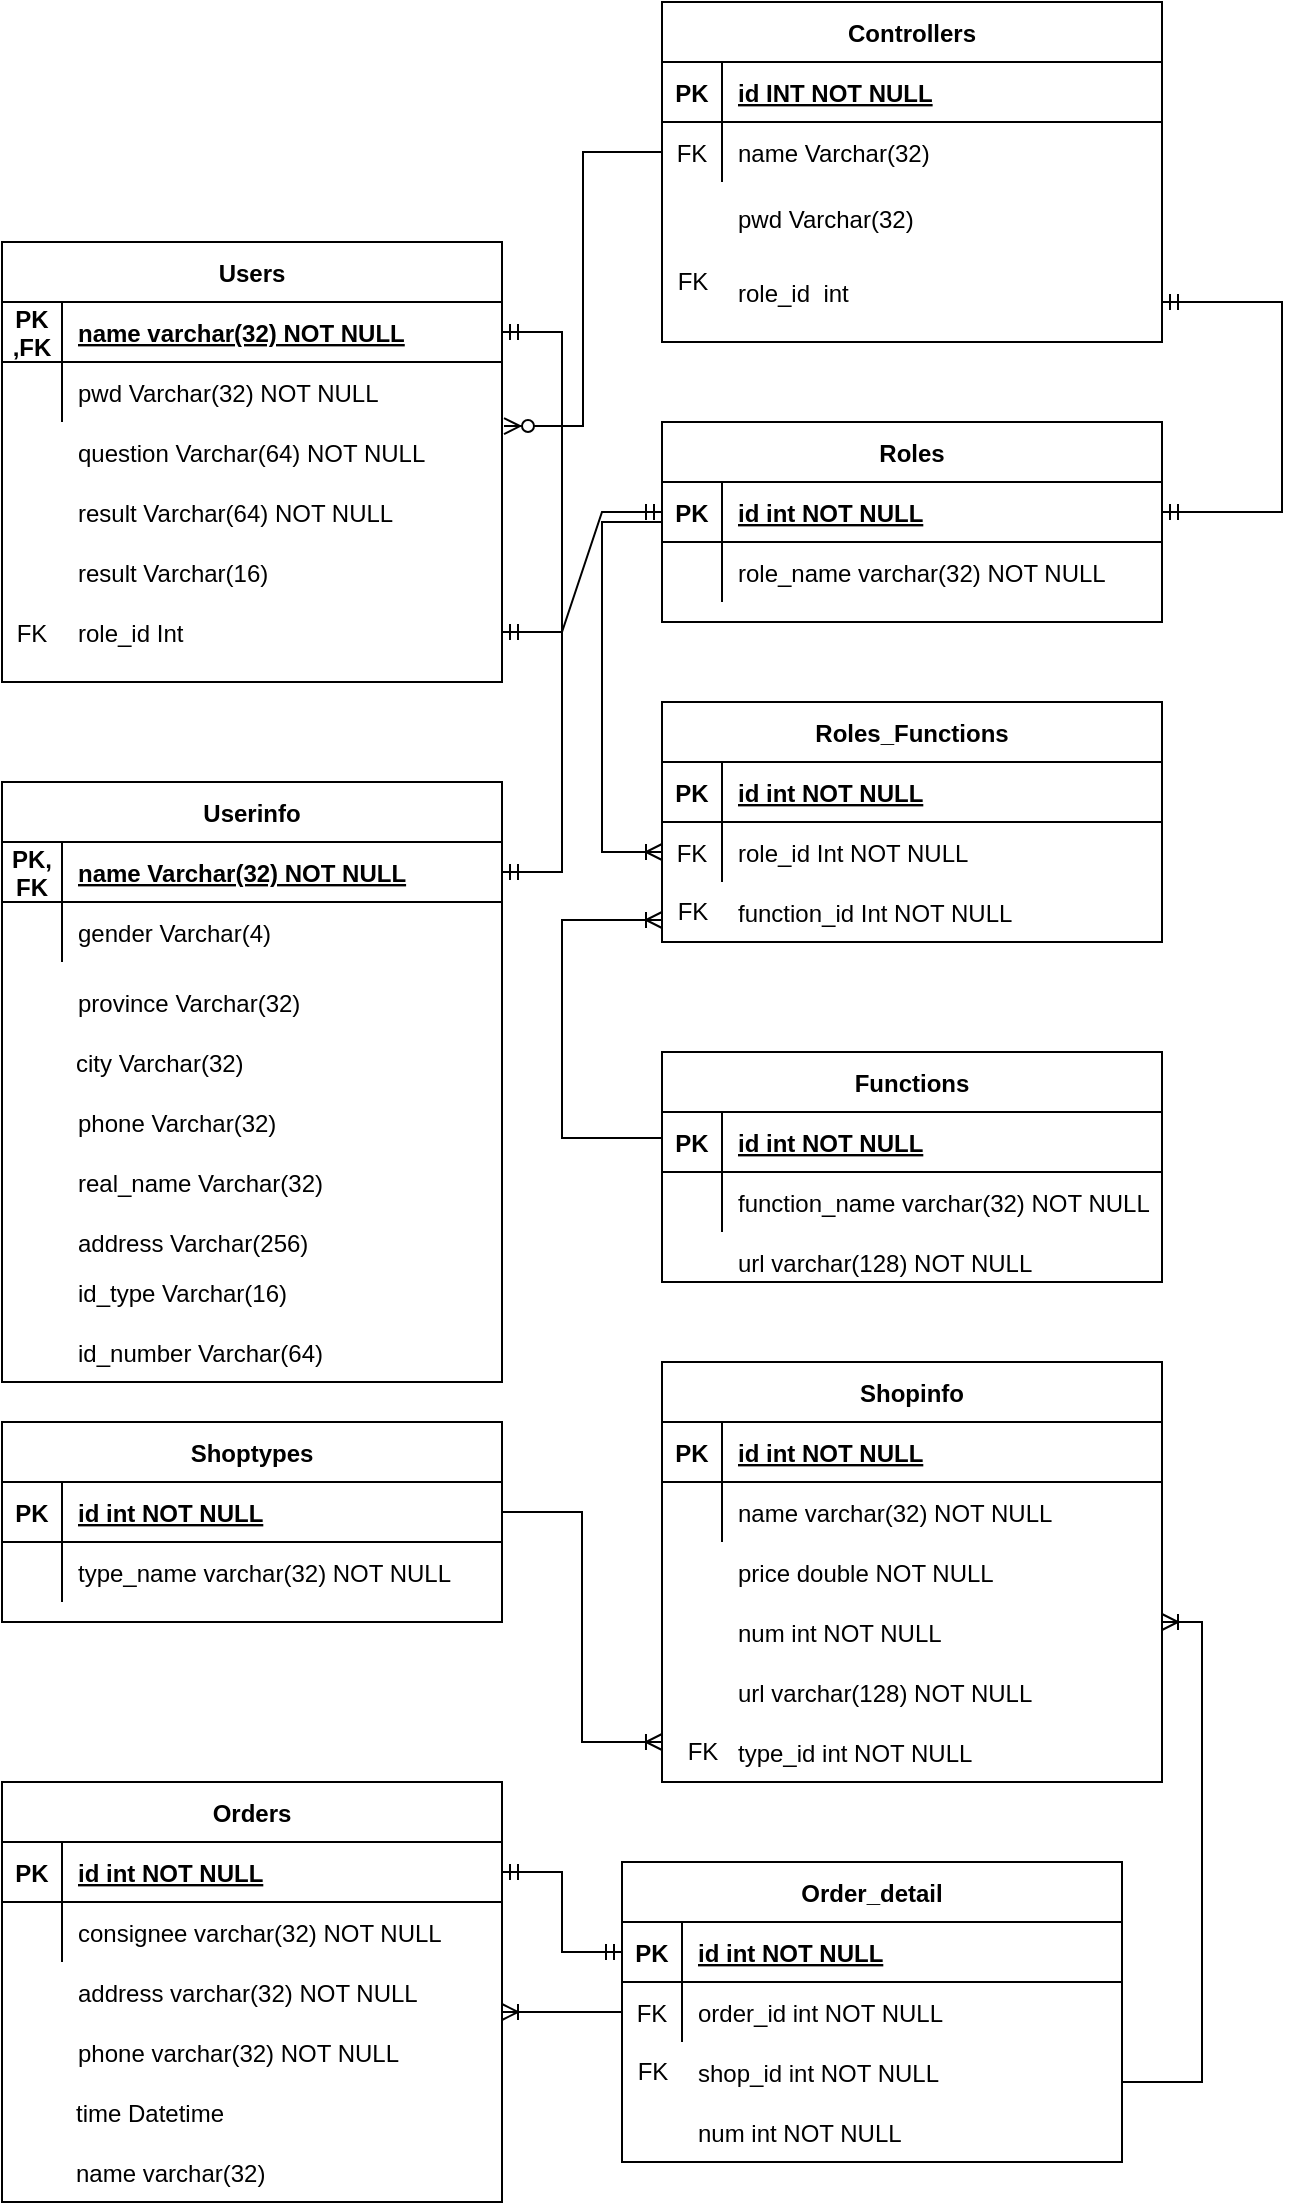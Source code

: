 <mxfile version="15.5.9" type="github">
  <diagram id="R2lEEEUBdFMjLlhIrx00" name="Page-1">
    <mxGraphModel dx="868" dy="450" grid="1" gridSize="10" guides="1" tooltips="1" connect="1" arrows="1" fold="1" page="1" pageScale="1" pageWidth="850" pageHeight="1100" math="0" shadow="0" extFonts="Permanent Marker^https://fonts.googleapis.com/css?family=Permanent+Marker">
      <root>
        <mxCell id="0" />
        <mxCell id="1" parent="0" />
        <mxCell id="XnSGqwezlJiclng0NXR9-1" value="Users" style="shape=table;startSize=30;container=1;collapsible=1;childLayout=tableLayout;fixedRows=1;rowLines=0;fontStyle=1;align=center;resizeLast=1;" vertex="1" parent="1">
          <mxGeometry x="60" y="130" width="250" height="220" as="geometry" />
        </mxCell>
        <mxCell id="XnSGqwezlJiclng0NXR9-2" value="" style="shape=partialRectangle;collapsible=0;dropTarget=0;pointerEvents=0;fillColor=none;points=[[0,0.5],[1,0.5]];portConstraint=eastwest;top=0;left=0;right=0;bottom=1;" vertex="1" parent="XnSGqwezlJiclng0NXR9-1">
          <mxGeometry y="30" width="250" height="30" as="geometry" />
        </mxCell>
        <mxCell id="XnSGqwezlJiclng0NXR9-3" value="PK&#xa;,FK" style="shape=partialRectangle;overflow=hidden;connectable=0;fillColor=none;top=0;left=0;bottom=0;right=0;fontStyle=1;" vertex="1" parent="XnSGqwezlJiclng0NXR9-2">
          <mxGeometry width="30" height="30" as="geometry">
            <mxRectangle width="30" height="30" as="alternateBounds" />
          </mxGeometry>
        </mxCell>
        <mxCell id="XnSGqwezlJiclng0NXR9-4" value="name varchar(32) NOT NULL" style="shape=partialRectangle;overflow=hidden;connectable=0;fillColor=none;top=0;left=0;bottom=0;right=0;align=left;spacingLeft=6;fontStyle=5;" vertex="1" parent="XnSGqwezlJiclng0NXR9-2">
          <mxGeometry x="30" width="220" height="30" as="geometry">
            <mxRectangle width="220" height="30" as="alternateBounds" />
          </mxGeometry>
        </mxCell>
        <mxCell id="XnSGqwezlJiclng0NXR9-5" value="" style="shape=partialRectangle;collapsible=0;dropTarget=0;pointerEvents=0;fillColor=none;points=[[0,0.5],[1,0.5]];portConstraint=eastwest;top=0;left=0;right=0;bottom=0;" vertex="1" parent="XnSGqwezlJiclng0NXR9-1">
          <mxGeometry y="60" width="250" height="30" as="geometry" />
        </mxCell>
        <mxCell id="XnSGqwezlJiclng0NXR9-6" value="" style="shape=partialRectangle;overflow=hidden;connectable=0;fillColor=none;top=0;left=0;bottom=0;right=0;" vertex="1" parent="XnSGqwezlJiclng0NXR9-5">
          <mxGeometry width="30" height="30" as="geometry">
            <mxRectangle width="30" height="30" as="alternateBounds" />
          </mxGeometry>
        </mxCell>
        <mxCell id="XnSGqwezlJiclng0NXR9-7" value="pwd Varchar(32) NOT NULL" style="shape=partialRectangle;overflow=hidden;connectable=0;fillColor=none;top=0;left=0;bottom=0;right=0;align=left;spacingLeft=6;" vertex="1" parent="XnSGqwezlJiclng0NXR9-5">
          <mxGeometry x="30" width="220" height="30" as="geometry">
            <mxRectangle width="220" height="30" as="alternateBounds" />
          </mxGeometry>
        </mxCell>
        <mxCell id="XnSGqwezlJiclng0NXR9-8" value="" style="shape=partialRectangle;collapsible=0;dropTarget=0;pointerEvents=0;fillColor=none;points=[[0,0.5],[1,0.5]];portConstraint=eastwest;top=0;left=0;right=0;bottom=0;" vertex="1" parent="1">
          <mxGeometry x="60" y="220" width="250" height="30" as="geometry" />
        </mxCell>
        <mxCell id="XnSGqwezlJiclng0NXR9-9" value="" style="shape=partialRectangle;overflow=hidden;connectable=0;fillColor=none;top=0;left=0;bottom=0;right=0;" vertex="1" parent="XnSGqwezlJiclng0NXR9-8">
          <mxGeometry width="30" height="30" as="geometry">
            <mxRectangle width="30" height="30" as="alternateBounds" />
          </mxGeometry>
        </mxCell>
        <mxCell id="XnSGqwezlJiclng0NXR9-10" value="question Varchar(64) NOT NULL" style="shape=partialRectangle;overflow=hidden;connectable=0;fillColor=none;top=0;left=0;bottom=0;right=0;align=left;spacingLeft=6;" vertex="1" parent="XnSGqwezlJiclng0NXR9-8">
          <mxGeometry x="30" width="220" height="30" as="geometry">
            <mxRectangle width="220" height="30" as="alternateBounds" />
          </mxGeometry>
        </mxCell>
        <mxCell id="XnSGqwezlJiclng0NXR9-11" value="" style="shape=partialRectangle;collapsible=0;dropTarget=0;pointerEvents=0;fillColor=none;points=[[0,0.5],[1,0.5]];portConstraint=eastwest;top=0;left=0;right=0;bottom=0;" vertex="1" parent="1">
          <mxGeometry x="60" y="250" width="250" height="30" as="geometry" />
        </mxCell>
        <mxCell id="XnSGqwezlJiclng0NXR9-12" value="" style="shape=partialRectangle;overflow=hidden;connectable=0;fillColor=none;top=0;left=0;bottom=0;right=0;" vertex="1" parent="XnSGqwezlJiclng0NXR9-11">
          <mxGeometry width="30" height="30" as="geometry">
            <mxRectangle width="30" height="30" as="alternateBounds" />
          </mxGeometry>
        </mxCell>
        <mxCell id="XnSGqwezlJiclng0NXR9-13" value="result Varchar(64) NOT NULL" style="shape=partialRectangle;overflow=hidden;connectable=0;fillColor=none;top=0;left=0;bottom=0;right=0;align=left;spacingLeft=6;" vertex="1" parent="XnSGqwezlJiclng0NXR9-11">
          <mxGeometry x="30" width="220" height="30" as="geometry">
            <mxRectangle width="220" height="30" as="alternateBounds" />
          </mxGeometry>
        </mxCell>
        <mxCell id="XnSGqwezlJiclng0NXR9-14" value="" style="shape=partialRectangle;collapsible=0;dropTarget=0;pointerEvents=0;fillColor=none;points=[[0,0.5],[1,0.5]];portConstraint=eastwest;top=0;left=0;right=0;bottom=0;" vertex="1" parent="1">
          <mxGeometry x="60" y="280" width="250" height="30" as="geometry" />
        </mxCell>
        <mxCell id="XnSGqwezlJiclng0NXR9-15" value="" style="shape=partialRectangle;overflow=hidden;connectable=0;fillColor=none;top=0;left=0;bottom=0;right=0;" vertex="1" parent="XnSGqwezlJiclng0NXR9-14">
          <mxGeometry width="30" height="30" as="geometry">
            <mxRectangle width="30" height="30" as="alternateBounds" />
          </mxGeometry>
        </mxCell>
        <mxCell id="XnSGqwezlJiclng0NXR9-16" value="result Varchar(16)" style="shape=partialRectangle;overflow=hidden;connectable=0;fillColor=none;top=0;left=0;bottom=0;right=0;align=left;spacingLeft=6;" vertex="1" parent="XnSGqwezlJiclng0NXR9-14">
          <mxGeometry x="30" width="220" height="30" as="geometry">
            <mxRectangle width="220" height="30" as="alternateBounds" />
          </mxGeometry>
        </mxCell>
        <mxCell id="XnSGqwezlJiclng0NXR9-23" value="" style="shape=partialRectangle;collapsible=0;dropTarget=0;pointerEvents=0;fillColor=none;points=[[0,0.5],[1,0.5]];portConstraint=eastwest;top=0;left=0;right=0;bottom=0;" vertex="1" parent="1">
          <mxGeometry x="60" y="310" width="250" height="30" as="geometry" />
        </mxCell>
        <mxCell id="XnSGqwezlJiclng0NXR9-24" value="FK" style="shape=partialRectangle;overflow=hidden;connectable=0;fillColor=none;top=0;left=0;bottom=0;right=0;" vertex="1" parent="XnSGqwezlJiclng0NXR9-23">
          <mxGeometry width="30" height="30" as="geometry">
            <mxRectangle width="30" height="30" as="alternateBounds" />
          </mxGeometry>
        </mxCell>
        <mxCell id="XnSGqwezlJiclng0NXR9-25" value="role_id Int" style="shape=partialRectangle;overflow=hidden;connectable=0;fillColor=none;top=0;left=0;bottom=0;right=0;align=left;spacingLeft=6;" vertex="1" parent="XnSGqwezlJiclng0NXR9-23">
          <mxGeometry x="30" width="220" height="30" as="geometry">
            <mxRectangle width="220" height="30" as="alternateBounds" />
          </mxGeometry>
        </mxCell>
        <mxCell id="XnSGqwezlJiclng0NXR9-26" value="Roles" style="shape=table;startSize=30;container=1;collapsible=1;childLayout=tableLayout;fixedRows=1;rowLines=0;fontStyle=1;align=center;resizeLast=1;" vertex="1" parent="1">
          <mxGeometry x="390" y="220" width="250" height="100" as="geometry" />
        </mxCell>
        <mxCell id="XnSGqwezlJiclng0NXR9-27" value="" style="shape=partialRectangle;collapsible=0;dropTarget=0;pointerEvents=0;fillColor=none;points=[[0,0.5],[1,0.5]];portConstraint=eastwest;top=0;left=0;right=0;bottom=1;" vertex="1" parent="XnSGqwezlJiclng0NXR9-26">
          <mxGeometry y="30" width="250" height="30" as="geometry" />
        </mxCell>
        <mxCell id="XnSGqwezlJiclng0NXR9-28" value="PK" style="shape=partialRectangle;overflow=hidden;connectable=0;fillColor=none;top=0;left=0;bottom=0;right=0;fontStyle=1;" vertex="1" parent="XnSGqwezlJiclng0NXR9-27">
          <mxGeometry width="30" height="30" as="geometry">
            <mxRectangle width="30" height="30" as="alternateBounds" />
          </mxGeometry>
        </mxCell>
        <mxCell id="XnSGqwezlJiclng0NXR9-29" value="id int NOT NULL" style="shape=partialRectangle;overflow=hidden;connectable=0;fillColor=none;top=0;left=0;bottom=0;right=0;align=left;spacingLeft=6;fontStyle=5;" vertex="1" parent="XnSGqwezlJiclng0NXR9-27">
          <mxGeometry x="30" width="220" height="30" as="geometry">
            <mxRectangle width="220" height="30" as="alternateBounds" />
          </mxGeometry>
        </mxCell>
        <mxCell id="XnSGqwezlJiclng0NXR9-33" value="" style="shape=partialRectangle;collapsible=0;dropTarget=0;pointerEvents=0;fillColor=none;points=[[0,0.5],[1,0.5]];portConstraint=eastwest;top=0;left=0;right=0;bottom=0;" vertex="1" parent="XnSGqwezlJiclng0NXR9-26">
          <mxGeometry y="60" width="250" height="30" as="geometry" />
        </mxCell>
        <mxCell id="XnSGqwezlJiclng0NXR9-34" value="" style="shape=partialRectangle;overflow=hidden;connectable=0;fillColor=none;top=0;left=0;bottom=0;right=0;" vertex="1" parent="XnSGqwezlJiclng0NXR9-33">
          <mxGeometry width="30" height="30" as="geometry">
            <mxRectangle width="30" height="30" as="alternateBounds" />
          </mxGeometry>
        </mxCell>
        <mxCell id="XnSGqwezlJiclng0NXR9-35" value="role_name varchar(32) NOT NULL" style="shape=partialRectangle;overflow=hidden;connectable=0;fillColor=none;top=0;left=0;bottom=0;right=0;align=left;spacingLeft=6;" vertex="1" parent="XnSGqwezlJiclng0NXR9-33">
          <mxGeometry x="30" width="220" height="30" as="geometry">
            <mxRectangle width="220" height="30" as="alternateBounds" />
          </mxGeometry>
        </mxCell>
        <mxCell id="XnSGqwezlJiclng0NXR9-37" value="Userinfo" style="shape=table;startSize=30;container=1;collapsible=1;childLayout=tableLayout;fixedRows=1;rowLines=0;fontStyle=1;align=center;resizeLast=1;" vertex="1" parent="1">
          <mxGeometry x="60" y="400" width="250" height="300" as="geometry" />
        </mxCell>
        <mxCell id="XnSGqwezlJiclng0NXR9-38" value="" style="shape=partialRectangle;collapsible=0;dropTarget=0;pointerEvents=0;fillColor=none;points=[[0,0.5],[1,0.5]];portConstraint=eastwest;top=0;left=0;right=0;bottom=1;" vertex="1" parent="XnSGqwezlJiclng0NXR9-37">
          <mxGeometry y="30" width="250" height="30" as="geometry" />
        </mxCell>
        <mxCell id="XnSGqwezlJiclng0NXR9-39" value="PK,&#xa;FK" style="shape=partialRectangle;overflow=hidden;connectable=0;fillColor=none;top=0;left=0;bottom=0;right=0;fontStyle=1;" vertex="1" parent="XnSGqwezlJiclng0NXR9-38">
          <mxGeometry width="30" height="30" as="geometry">
            <mxRectangle width="30" height="30" as="alternateBounds" />
          </mxGeometry>
        </mxCell>
        <mxCell id="XnSGqwezlJiclng0NXR9-40" value="name Varchar(32) NOT NULL" style="shape=partialRectangle;overflow=hidden;connectable=0;fillColor=none;top=0;left=0;bottom=0;right=0;align=left;spacingLeft=6;fontStyle=5;" vertex="1" parent="XnSGqwezlJiclng0NXR9-38">
          <mxGeometry x="30" width="220" height="30" as="geometry">
            <mxRectangle width="220" height="30" as="alternateBounds" />
          </mxGeometry>
        </mxCell>
        <mxCell id="XnSGqwezlJiclng0NXR9-41" value="" style="shape=partialRectangle;collapsible=0;dropTarget=0;pointerEvents=0;fillColor=none;points=[[0,0.5],[1,0.5]];portConstraint=eastwest;top=0;left=0;right=0;bottom=0;" vertex="1" parent="XnSGqwezlJiclng0NXR9-37">
          <mxGeometry y="60" width="250" height="30" as="geometry" />
        </mxCell>
        <mxCell id="XnSGqwezlJiclng0NXR9-42" value="" style="shape=partialRectangle;overflow=hidden;connectable=0;fillColor=none;top=0;left=0;bottom=0;right=0;" vertex="1" parent="XnSGqwezlJiclng0NXR9-41">
          <mxGeometry width="30" height="30" as="geometry">
            <mxRectangle width="30" height="30" as="alternateBounds" />
          </mxGeometry>
        </mxCell>
        <mxCell id="XnSGqwezlJiclng0NXR9-43" value="gender Varchar(4)" style="shape=partialRectangle;overflow=hidden;connectable=0;fillColor=none;top=0;left=0;bottom=0;right=0;align=left;spacingLeft=6;" vertex="1" parent="XnSGqwezlJiclng0NXR9-41">
          <mxGeometry x="30" width="220" height="30" as="geometry">
            <mxRectangle width="220" height="30" as="alternateBounds" />
          </mxGeometry>
        </mxCell>
        <mxCell id="XnSGqwezlJiclng0NXR9-47" value="" style="edgeStyle=entityRelationEdgeStyle;fontSize=12;html=1;endArrow=ERmandOne;startArrow=ERmandOne;rounded=0;entryX=1;entryY=0.5;entryDx=0;entryDy=0;exitX=1;exitY=0.5;exitDx=0;exitDy=0;" edge="1" parent="1" source="XnSGqwezlJiclng0NXR9-38" target="XnSGqwezlJiclng0NXR9-2">
          <mxGeometry width="100" height="100" relative="1" as="geometry">
            <mxPoint x="-40" y="400" as="sourcePoint" />
            <mxPoint x="60" y="300" as="targetPoint" />
          </mxGeometry>
        </mxCell>
        <mxCell id="XnSGqwezlJiclng0NXR9-48" value="province Varchar(32)" style="shape=partialRectangle;overflow=hidden;connectable=0;fillColor=none;top=0;left=0;bottom=0;right=0;align=left;spacingLeft=6;" vertex="1" parent="1">
          <mxGeometry x="90" y="495" width="220" height="30" as="geometry">
            <mxRectangle width="220" height="30" as="alternateBounds" />
          </mxGeometry>
        </mxCell>
        <mxCell id="XnSGqwezlJiclng0NXR9-49" value="city Varchar(32)" style="shape=partialRectangle;overflow=hidden;connectable=0;fillColor=none;top=0;left=0;bottom=0;right=0;align=left;spacingLeft=6;" vertex="1" parent="1">
          <mxGeometry x="89" y="525" width="220" height="30" as="geometry">
            <mxRectangle width="220" height="30" as="alternateBounds" />
          </mxGeometry>
        </mxCell>
        <mxCell id="XnSGqwezlJiclng0NXR9-50" value="phone Varchar(32)" style="shape=partialRectangle;overflow=hidden;connectable=0;fillColor=none;top=0;left=0;bottom=0;right=0;align=left;spacingLeft=6;" vertex="1" parent="1">
          <mxGeometry x="90" y="555" width="220" height="30" as="geometry">
            <mxRectangle width="220" height="30" as="alternateBounds" />
          </mxGeometry>
        </mxCell>
        <mxCell id="XnSGqwezlJiclng0NXR9-51" value="real_name Varchar(32)" style="shape=partialRectangle;overflow=hidden;connectable=0;fillColor=none;top=0;left=0;bottom=0;right=0;align=left;spacingLeft=6;" vertex="1" parent="1">
          <mxGeometry x="90" y="585" width="220" height="30" as="geometry">
            <mxRectangle width="220" height="30" as="alternateBounds" />
          </mxGeometry>
        </mxCell>
        <mxCell id="XnSGqwezlJiclng0NXR9-52" value="address Varchar(256)" style="shape=partialRectangle;overflow=hidden;connectable=0;fillColor=none;top=0;left=0;bottom=0;right=0;align=left;spacingLeft=6;" vertex="1" parent="1">
          <mxGeometry x="90" y="615" width="220" height="30" as="geometry">
            <mxRectangle width="220" height="30" as="alternateBounds" />
          </mxGeometry>
        </mxCell>
        <mxCell id="XnSGqwezlJiclng0NXR9-53" value="id_type Varchar(16)" style="shape=partialRectangle;overflow=hidden;connectable=0;fillColor=none;top=0;left=0;bottom=0;right=0;align=left;spacingLeft=6;" vertex="1" parent="1">
          <mxGeometry x="90" y="640" width="220" height="30" as="geometry">
            <mxRectangle width="220" height="30" as="alternateBounds" />
          </mxGeometry>
        </mxCell>
        <mxCell id="XnSGqwezlJiclng0NXR9-54" value="id_number Varchar(64)" style="shape=partialRectangle;overflow=hidden;connectable=0;fillColor=none;top=0;left=0;bottom=0;right=0;align=left;spacingLeft=6;" vertex="1" parent="1">
          <mxGeometry x="90" y="670" width="220" height="30" as="geometry">
            <mxRectangle width="220" height="30" as="alternateBounds" />
          </mxGeometry>
        </mxCell>
        <mxCell id="XnSGqwezlJiclng0NXR9-55" value="Controllers" style="shape=table;startSize=30;container=1;collapsible=1;childLayout=tableLayout;fixedRows=1;rowLines=0;fontStyle=1;align=center;resizeLast=1;" vertex="1" parent="1">
          <mxGeometry x="390" y="10" width="250" height="170" as="geometry" />
        </mxCell>
        <mxCell id="XnSGqwezlJiclng0NXR9-56" value="" style="shape=partialRectangle;collapsible=0;dropTarget=0;pointerEvents=0;fillColor=none;points=[[0,0.5],[1,0.5]];portConstraint=eastwest;top=0;left=0;right=0;bottom=1;" vertex="1" parent="XnSGqwezlJiclng0NXR9-55">
          <mxGeometry y="30" width="250" height="30" as="geometry" />
        </mxCell>
        <mxCell id="XnSGqwezlJiclng0NXR9-57" value="PK" style="shape=partialRectangle;overflow=hidden;connectable=0;fillColor=none;top=0;left=0;bottom=0;right=0;fontStyle=1;" vertex="1" parent="XnSGqwezlJiclng0NXR9-56">
          <mxGeometry width="30" height="30" as="geometry">
            <mxRectangle width="30" height="30" as="alternateBounds" />
          </mxGeometry>
        </mxCell>
        <mxCell id="XnSGqwezlJiclng0NXR9-58" value="id INT NOT NULL" style="shape=partialRectangle;overflow=hidden;connectable=0;fillColor=none;top=0;left=0;bottom=0;right=0;align=left;spacingLeft=6;fontStyle=5;" vertex="1" parent="XnSGqwezlJiclng0NXR9-56">
          <mxGeometry x="30" width="220" height="30" as="geometry">
            <mxRectangle width="220" height="30" as="alternateBounds" />
          </mxGeometry>
        </mxCell>
        <mxCell id="XnSGqwezlJiclng0NXR9-59" value="" style="shape=partialRectangle;collapsible=0;dropTarget=0;pointerEvents=0;fillColor=none;points=[[0,0.5],[1,0.5]];portConstraint=eastwest;top=0;left=0;right=0;bottom=0;" vertex="1" parent="XnSGqwezlJiclng0NXR9-55">
          <mxGeometry y="60" width="250" height="30" as="geometry" />
        </mxCell>
        <mxCell id="XnSGqwezlJiclng0NXR9-60" value="FK" style="shape=partialRectangle;overflow=hidden;connectable=0;fillColor=none;top=0;left=0;bottom=0;right=0;" vertex="1" parent="XnSGqwezlJiclng0NXR9-59">
          <mxGeometry width="30" height="30" as="geometry">
            <mxRectangle width="30" height="30" as="alternateBounds" />
          </mxGeometry>
        </mxCell>
        <mxCell id="XnSGqwezlJiclng0NXR9-61" value="name Varchar(32)" style="shape=partialRectangle;overflow=hidden;connectable=0;fillColor=none;top=0;left=0;bottom=0;right=0;align=left;spacingLeft=6;" vertex="1" parent="XnSGqwezlJiclng0NXR9-59">
          <mxGeometry x="30" width="220" height="30" as="geometry">
            <mxRectangle width="220" height="30" as="alternateBounds" />
          </mxGeometry>
        </mxCell>
        <mxCell id="XnSGqwezlJiclng0NXR9-65" value="" style="edgeStyle=elbowEdgeStyle;fontSize=12;html=1;endArrow=ERzeroToMany;endFill=1;rounded=0;exitX=0;exitY=0.5;exitDx=0;exitDy=0;entryX=1.004;entryY=0.067;entryDx=0;entryDy=0;entryPerimeter=0;" edge="1" parent="1" source="XnSGqwezlJiclng0NXR9-59" target="XnSGqwezlJiclng0NXR9-8">
          <mxGeometry width="100" height="100" relative="1" as="geometry">
            <mxPoint x="330" y="460" as="sourcePoint" />
            <mxPoint x="430" y="360" as="targetPoint" />
          </mxGeometry>
        </mxCell>
        <mxCell id="XnSGqwezlJiclng0NXR9-66" value="pwd Varchar(32)" style="shape=partialRectangle;overflow=hidden;connectable=0;fillColor=none;top=0;left=0;bottom=0;right=0;align=left;spacingLeft=6;" vertex="1" parent="1">
          <mxGeometry x="420" y="103" width="220" height="30" as="geometry">
            <mxRectangle width="220" height="30" as="alternateBounds" />
          </mxGeometry>
        </mxCell>
        <mxCell id="XnSGqwezlJiclng0NXR9-67" value="" style="shape=partialRectangle;overflow=hidden;connectable=0;fillColor=none;top=0;left=0;bottom=0;right=0;align=left;spacingLeft=6;" vertex="1" parent="1">
          <mxGeometry x="420" y="135" width="220" height="30" as="geometry">
            <mxRectangle width="220" height="30" as="alternateBounds" />
          </mxGeometry>
        </mxCell>
        <mxCell id="XnSGqwezlJiclng0NXR9-68" value="FK" style="text;html=1;align=center;verticalAlign=middle;resizable=0;points=[];autosize=1;strokeColor=none;fillColor=none;" vertex="1" parent="1">
          <mxGeometry x="390" y="140" width="30" height="20" as="geometry" />
        </mxCell>
        <mxCell id="XnSGqwezlJiclng0NXR9-69" value="" style="edgeStyle=entityRelationEdgeStyle;fontSize=12;html=1;endArrow=ERmandOne;startArrow=ERmandOne;rounded=0;entryX=0;entryY=0.5;entryDx=0;entryDy=0;" edge="1" parent="1" source="XnSGqwezlJiclng0NXR9-23" target="XnSGqwezlJiclng0NXR9-27">
          <mxGeometry width="100" height="100" relative="1" as="geometry">
            <mxPoint x="310" y="320" as="sourcePoint" />
            <mxPoint x="410" y="220" as="targetPoint" />
          </mxGeometry>
        </mxCell>
        <mxCell id="XnSGqwezlJiclng0NXR9-70" value="" style="fontSize=12;html=1;endArrow=ERmandOne;startArrow=ERmandOne;rounded=0;exitX=1;exitY=0.5;exitDx=0;exitDy=0;edgeStyle=elbowEdgeStyle;" edge="1" parent="1">
          <mxGeometry width="100" height="100" relative="1" as="geometry">
            <mxPoint x="640" y="265" as="sourcePoint" />
            <mxPoint x="640" y="160" as="targetPoint" />
            <Array as="points">
              <mxPoint x="700" y="210" />
            </Array>
          </mxGeometry>
        </mxCell>
        <mxCell id="XnSGqwezlJiclng0NXR9-71" value="role_id  int" style="shape=partialRectangle;overflow=hidden;connectable=0;fillColor=none;top=0;left=0;bottom=0;right=0;align=left;spacingLeft=6;" vertex="1" parent="1">
          <mxGeometry x="420" y="140" width="220" height="30" as="geometry">
            <mxRectangle width="220" height="30" as="alternateBounds" />
          </mxGeometry>
        </mxCell>
        <mxCell id="XnSGqwezlJiclng0NXR9-72" value="Functions" style="shape=table;startSize=30;container=1;collapsible=1;childLayout=tableLayout;fixedRows=1;rowLines=0;fontStyle=1;align=center;resizeLast=1;" vertex="1" parent="1">
          <mxGeometry x="390" y="535" width="250" height="115" as="geometry" />
        </mxCell>
        <mxCell id="XnSGqwezlJiclng0NXR9-73" value="" style="shape=partialRectangle;collapsible=0;dropTarget=0;pointerEvents=0;fillColor=none;points=[[0,0.5],[1,0.5]];portConstraint=eastwest;top=0;left=0;right=0;bottom=1;" vertex="1" parent="XnSGqwezlJiclng0NXR9-72">
          <mxGeometry y="30" width="250" height="30" as="geometry" />
        </mxCell>
        <mxCell id="XnSGqwezlJiclng0NXR9-74" value="PK" style="shape=partialRectangle;overflow=hidden;connectable=0;fillColor=none;top=0;left=0;bottom=0;right=0;fontStyle=1;" vertex="1" parent="XnSGqwezlJiclng0NXR9-73">
          <mxGeometry width="30" height="30" as="geometry">
            <mxRectangle width="30" height="30" as="alternateBounds" />
          </mxGeometry>
        </mxCell>
        <mxCell id="XnSGqwezlJiclng0NXR9-75" value="id int NOT NULL" style="shape=partialRectangle;overflow=hidden;connectable=0;fillColor=none;top=0;left=0;bottom=0;right=0;align=left;spacingLeft=6;fontStyle=5;" vertex="1" parent="XnSGqwezlJiclng0NXR9-73">
          <mxGeometry x="30" width="220" height="30" as="geometry">
            <mxRectangle width="220" height="30" as="alternateBounds" />
          </mxGeometry>
        </mxCell>
        <mxCell id="XnSGqwezlJiclng0NXR9-76" value="" style="shape=partialRectangle;collapsible=0;dropTarget=0;pointerEvents=0;fillColor=none;points=[[0,0.5],[1,0.5]];portConstraint=eastwest;top=0;left=0;right=0;bottom=0;" vertex="1" parent="XnSGqwezlJiclng0NXR9-72">
          <mxGeometry y="60" width="250" height="30" as="geometry" />
        </mxCell>
        <mxCell id="XnSGqwezlJiclng0NXR9-77" value="" style="shape=partialRectangle;overflow=hidden;connectable=0;fillColor=none;top=0;left=0;bottom=0;right=0;" vertex="1" parent="XnSGqwezlJiclng0NXR9-76">
          <mxGeometry width="30" height="30" as="geometry">
            <mxRectangle width="30" height="30" as="alternateBounds" />
          </mxGeometry>
        </mxCell>
        <mxCell id="XnSGqwezlJiclng0NXR9-78" value="function_name varchar(32) NOT NULL" style="shape=partialRectangle;overflow=hidden;connectable=0;fillColor=none;top=0;left=0;bottom=0;right=0;align=left;spacingLeft=6;" vertex="1" parent="XnSGqwezlJiclng0NXR9-76">
          <mxGeometry x="30" width="220" height="30" as="geometry">
            <mxRectangle width="220" height="30" as="alternateBounds" />
          </mxGeometry>
        </mxCell>
        <mxCell id="XnSGqwezlJiclng0NXR9-79" value="url varchar(128) NOT NULL" style="shape=partialRectangle;overflow=hidden;connectable=0;fillColor=none;top=0;left=0;bottom=0;right=0;align=left;spacingLeft=6;" vertex="1" parent="1">
          <mxGeometry x="420" y="625" width="220" height="30" as="geometry">
            <mxRectangle width="220" height="30" as="alternateBounds" />
          </mxGeometry>
        </mxCell>
        <mxCell id="XnSGqwezlJiclng0NXR9-80" value="Roles_Functions" style="shape=table;startSize=30;container=1;collapsible=1;childLayout=tableLayout;fixedRows=1;rowLines=0;fontStyle=1;align=center;resizeLast=1;" vertex="1" parent="1">
          <mxGeometry x="390" y="360" width="250" height="120" as="geometry" />
        </mxCell>
        <mxCell id="XnSGqwezlJiclng0NXR9-81" value="" style="shape=partialRectangle;collapsible=0;dropTarget=0;pointerEvents=0;fillColor=none;points=[[0,0.5],[1,0.5]];portConstraint=eastwest;top=0;left=0;right=0;bottom=1;" vertex="1" parent="XnSGqwezlJiclng0NXR9-80">
          <mxGeometry y="30" width="250" height="30" as="geometry" />
        </mxCell>
        <mxCell id="XnSGqwezlJiclng0NXR9-82" value="PK" style="shape=partialRectangle;overflow=hidden;connectable=0;fillColor=none;top=0;left=0;bottom=0;right=0;fontStyle=1;" vertex="1" parent="XnSGqwezlJiclng0NXR9-81">
          <mxGeometry width="30" height="30" as="geometry">
            <mxRectangle width="30" height="30" as="alternateBounds" />
          </mxGeometry>
        </mxCell>
        <mxCell id="XnSGqwezlJiclng0NXR9-83" value="id int NOT NULL" style="shape=partialRectangle;overflow=hidden;connectable=0;fillColor=none;top=0;left=0;bottom=0;right=0;align=left;spacingLeft=6;fontStyle=5;" vertex="1" parent="XnSGqwezlJiclng0NXR9-81">
          <mxGeometry x="30" width="220" height="30" as="geometry">
            <mxRectangle width="220" height="30" as="alternateBounds" />
          </mxGeometry>
        </mxCell>
        <mxCell id="XnSGqwezlJiclng0NXR9-84" value="" style="shape=partialRectangle;collapsible=0;dropTarget=0;pointerEvents=0;fillColor=none;points=[[0,0.5],[1,0.5]];portConstraint=eastwest;top=0;left=0;right=0;bottom=0;" vertex="1" parent="XnSGqwezlJiclng0NXR9-80">
          <mxGeometry y="60" width="250" height="30" as="geometry" />
        </mxCell>
        <mxCell id="XnSGqwezlJiclng0NXR9-85" value="FK" style="shape=partialRectangle;overflow=hidden;connectable=0;fillColor=none;top=0;left=0;bottom=0;right=0;" vertex="1" parent="XnSGqwezlJiclng0NXR9-84">
          <mxGeometry width="30" height="30" as="geometry">
            <mxRectangle width="30" height="30" as="alternateBounds" />
          </mxGeometry>
        </mxCell>
        <mxCell id="XnSGqwezlJiclng0NXR9-86" value="role_id Int NOT NULL" style="shape=partialRectangle;overflow=hidden;connectable=0;fillColor=none;top=0;left=0;bottom=0;right=0;align=left;spacingLeft=6;" vertex="1" parent="XnSGqwezlJiclng0NXR9-84">
          <mxGeometry x="30" width="220" height="30" as="geometry">
            <mxRectangle width="220" height="30" as="alternateBounds" />
          </mxGeometry>
        </mxCell>
        <mxCell id="XnSGqwezlJiclng0NXR9-87" value="function_id Int NOT NULL" style="shape=partialRectangle;overflow=hidden;connectable=0;fillColor=none;top=0;left=0;bottom=0;right=0;align=left;spacingLeft=6;" vertex="1" parent="1">
          <mxGeometry x="420" y="450" width="220" height="30" as="geometry">
            <mxRectangle width="220" height="30" as="alternateBounds" />
          </mxGeometry>
        </mxCell>
        <mxCell id="XnSGqwezlJiclng0NXR9-88" value="FK" style="text;html=1;align=center;verticalAlign=middle;resizable=0;points=[];autosize=1;strokeColor=none;fillColor=none;" vertex="1" parent="1">
          <mxGeometry x="390" y="455" width="30" height="20" as="geometry" />
        </mxCell>
        <mxCell id="XnSGqwezlJiclng0NXR9-90" value="" style="edgeStyle=elbowEdgeStyle;fontSize=12;html=1;endArrow=ERoneToMany;rounded=0;entryX=0;entryY=0.5;entryDx=0;entryDy=0;" edge="1" parent="1" target="XnSGqwezlJiclng0NXR9-84">
          <mxGeometry width="100" height="100" relative="1" as="geometry">
            <mxPoint x="390" y="270" as="sourcePoint" />
            <mxPoint x="430" y="360" as="targetPoint" />
            <Array as="points">
              <mxPoint x="360" y="350" />
            </Array>
          </mxGeometry>
        </mxCell>
        <mxCell id="XnSGqwezlJiclng0NXR9-91" value="" style="edgeStyle=elbowEdgeStyle;fontSize=12;html=1;endArrow=ERoneToMany;rounded=0;" edge="1" parent="1">
          <mxGeometry width="100" height="100" relative="1" as="geometry">
            <mxPoint x="390" y="578" as="sourcePoint" />
            <mxPoint x="390" y="469" as="targetPoint" />
            <Array as="points">
              <mxPoint x="340" y="552.5" />
            </Array>
          </mxGeometry>
        </mxCell>
        <mxCell id="XnSGqwezlJiclng0NXR9-99" value="Shoptypes" style="shape=table;startSize=30;container=1;collapsible=1;childLayout=tableLayout;fixedRows=1;rowLines=0;fontStyle=1;align=center;resizeLast=1;" vertex="1" parent="1">
          <mxGeometry x="60" y="720" width="250" height="100" as="geometry" />
        </mxCell>
        <mxCell id="XnSGqwezlJiclng0NXR9-100" value="" style="shape=partialRectangle;collapsible=0;dropTarget=0;pointerEvents=0;fillColor=none;points=[[0,0.5],[1,0.5]];portConstraint=eastwest;top=0;left=0;right=0;bottom=1;" vertex="1" parent="XnSGqwezlJiclng0NXR9-99">
          <mxGeometry y="30" width="250" height="30" as="geometry" />
        </mxCell>
        <mxCell id="XnSGqwezlJiclng0NXR9-101" value="PK" style="shape=partialRectangle;overflow=hidden;connectable=0;fillColor=none;top=0;left=0;bottom=0;right=0;fontStyle=1;" vertex="1" parent="XnSGqwezlJiclng0NXR9-100">
          <mxGeometry width="30" height="30" as="geometry">
            <mxRectangle width="30" height="30" as="alternateBounds" />
          </mxGeometry>
        </mxCell>
        <mxCell id="XnSGqwezlJiclng0NXR9-102" value="id int NOT NULL" style="shape=partialRectangle;overflow=hidden;connectable=0;fillColor=none;top=0;left=0;bottom=0;right=0;align=left;spacingLeft=6;fontStyle=5;" vertex="1" parent="XnSGqwezlJiclng0NXR9-100">
          <mxGeometry x="30" width="220" height="30" as="geometry">
            <mxRectangle width="220" height="30" as="alternateBounds" />
          </mxGeometry>
        </mxCell>
        <mxCell id="XnSGqwezlJiclng0NXR9-103" value="" style="shape=partialRectangle;collapsible=0;dropTarget=0;pointerEvents=0;fillColor=none;points=[[0,0.5],[1,0.5]];portConstraint=eastwest;top=0;left=0;right=0;bottom=0;" vertex="1" parent="XnSGqwezlJiclng0NXR9-99">
          <mxGeometry y="60" width="250" height="30" as="geometry" />
        </mxCell>
        <mxCell id="XnSGqwezlJiclng0NXR9-104" value="" style="shape=partialRectangle;overflow=hidden;connectable=0;fillColor=none;top=0;left=0;bottom=0;right=0;" vertex="1" parent="XnSGqwezlJiclng0NXR9-103">
          <mxGeometry width="30" height="30" as="geometry">
            <mxRectangle width="30" height="30" as="alternateBounds" />
          </mxGeometry>
        </mxCell>
        <mxCell id="XnSGqwezlJiclng0NXR9-105" value="type_name varchar(32) NOT NULL" style="shape=partialRectangle;overflow=hidden;connectable=0;fillColor=none;top=0;left=0;bottom=0;right=0;align=left;spacingLeft=6;" vertex="1" parent="XnSGqwezlJiclng0NXR9-103">
          <mxGeometry x="30" width="220" height="30" as="geometry">
            <mxRectangle width="220" height="30" as="alternateBounds" />
          </mxGeometry>
        </mxCell>
        <mxCell id="XnSGqwezlJiclng0NXR9-106" value="Shopinfo" style="shape=table;startSize=30;container=1;collapsible=1;childLayout=tableLayout;fixedRows=1;rowLines=0;fontStyle=1;align=center;resizeLast=1;" vertex="1" parent="1">
          <mxGeometry x="390" y="690" width="250" height="210" as="geometry" />
        </mxCell>
        <mxCell id="XnSGqwezlJiclng0NXR9-107" value="" style="shape=partialRectangle;collapsible=0;dropTarget=0;pointerEvents=0;fillColor=none;points=[[0,0.5],[1,0.5]];portConstraint=eastwest;top=0;left=0;right=0;bottom=1;" vertex="1" parent="XnSGqwezlJiclng0NXR9-106">
          <mxGeometry y="30" width="250" height="30" as="geometry" />
        </mxCell>
        <mxCell id="XnSGqwezlJiclng0NXR9-108" value="PK" style="shape=partialRectangle;overflow=hidden;connectable=0;fillColor=none;top=0;left=0;bottom=0;right=0;fontStyle=1;" vertex="1" parent="XnSGqwezlJiclng0NXR9-107">
          <mxGeometry width="30" height="30" as="geometry">
            <mxRectangle width="30" height="30" as="alternateBounds" />
          </mxGeometry>
        </mxCell>
        <mxCell id="XnSGqwezlJiclng0NXR9-109" value="id int NOT NULL" style="shape=partialRectangle;overflow=hidden;connectable=0;fillColor=none;top=0;left=0;bottom=0;right=0;align=left;spacingLeft=6;fontStyle=5;" vertex="1" parent="XnSGqwezlJiclng0NXR9-107">
          <mxGeometry x="30" width="220" height="30" as="geometry">
            <mxRectangle width="220" height="30" as="alternateBounds" />
          </mxGeometry>
        </mxCell>
        <mxCell id="XnSGqwezlJiclng0NXR9-110" value="" style="shape=partialRectangle;collapsible=0;dropTarget=0;pointerEvents=0;fillColor=none;points=[[0,0.5],[1,0.5]];portConstraint=eastwest;top=0;left=0;right=0;bottom=0;" vertex="1" parent="XnSGqwezlJiclng0NXR9-106">
          <mxGeometry y="60" width="250" height="30" as="geometry" />
        </mxCell>
        <mxCell id="XnSGqwezlJiclng0NXR9-111" value="" style="shape=partialRectangle;overflow=hidden;connectable=0;fillColor=none;top=0;left=0;bottom=0;right=0;" vertex="1" parent="XnSGqwezlJiclng0NXR9-110">
          <mxGeometry width="30" height="30" as="geometry">
            <mxRectangle width="30" height="30" as="alternateBounds" />
          </mxGeometry>
        </mxCell>
        <mxCell id="XnSGqwezlJiclng0NXR9-112" value="name varchar(32) NOT NULL" style="shape=partialRectangle;overflow=hidden;connectable=0;fillColor=none;top=0;left=0;bottom=0;right=0;align=left;spacingLeft=6;" vertex="1" parent="XnSGqwezlJiclng0NXR9-110">
          <mxGeometry x="30" width="220" height="30" as="geometry">
            <mxRectangle width="220" height="30" as="alternateBounds" />
          </mxGeometry>
        </mxCell>
        <mxCell id="XnSGqwezlJiclng0NXR9-113" value="price double NOT NULL" style="shape=partialRectangle;overflow=hidden;connectable=0;fillColor=none;top=0;left=0;bottom=0;right=0;align=left;spacingLeft=6;" vertex="1" parent="1">
          <mxGeometry x="420" y="780" width="220" height="30" as="geometry">
            <mxRectangle width="220" height="30" as="alternateBounds" />
          </mxGeometry>
        </mxCell>
        <mxCell id="XnSGqwezlJiclng0NXR9-114" value="num int NOT NULL" style="shape=partialRectangle;overflow=hidden;connectable=0;fillColor=none;top=0;left=0;bottom=0;right=0;align=left;spacingLeft=6;" vertex="1" parent="1">
          <mxGeometry x="420" y="810" width="220" height="30" as="geometry">
            <mxRectangle width="220" height="30" as="alternateBounds" />
          </mxGeometry>
        </mxCell>
        <mxCell id="XnSGqwezlJiclng0NXR9-115" value="url varchar(128) NOT NULL" style="shape=partialRectangle;overflow=hidden;connectable=0;fillColor=none;top=0;left=0;bottom=0;right=0;align=left;spacingLeft=6;" vertex="1" parent="1">
          <mxGeometry x="420" y="840" width="220" height="30" as="geometry">
            <mxRectangle width="220" height="30" as="alternateBounds" />
          </mxGeometry>
        </mxCell>
        <mxCell id="XnSGqwezlJiclng0NXR9-116" value="type_id int NOT NULL" style="shape=partialRectangle;overflow=hidden;connectable=0;fillColor=none;top=0;left=0;bottom=0;right=0;align=left;spacingLeft=6;" vertex="1" parent="1">
          <mxGeometry x="420" y="870" width="220" height="30" as="geometry">
            <mxRectangle width="220" height="30" as="alternateBounds" />
          </mxGeometry>
        </mxCell>
        <mxCell id="XnSGqwezlJiclng0NXR9-117" value="FK" style="text;html=1;align=center;verticalAlign=middle;resizable=0;points=[];autosize=1;strokeColor=none;fillColor=none;" vertex="1" parent="1">
          <mxGeometry x="395" y="875" width="30" height="20" as="geometry" />
        </mxCell>
        <mxCell id="XnSGqwezlJiclng0NXR9-118" value="" style="edgeStyle=elbowEdgeStyle;fontSize=12;html=1;endArrow=ERoneToMany;rounded=0;exitX=1;exitY=0.5;exitDx=0;exitDy=0;entryX=-0.167;entryY=0.25;entryDx=0;entryDy=0;entryPerimeter=0;" edge="1" parent="1" source="XnSGqwezlJiclng0NXR9-100" target="XnSGqwezlJiclng0NXR9-117">
          <mxGeometry width="100" height="100" relative="1" as="geometry">
            <mxPoint x="140" y="960" as="sourcePoint" />
            <mxPoint x="240" y="860" as="targetPoint" />
          </mxGeometry>
        </mxCell>
        <mxCell id="XnSGqwezlJiclng0NXR9-121" value="Orders" style="shape=table;startSize=30;container=1;collapsible=1;childLayout=tableLayout;fixedRows=1;rowLines=0;fontStyle=1;align=center;resizeLast=1;" vertex="1" parent="1">
          <mxGeometry x="60" y="900" width="250" height="210" as="geometry" />
        </mxCell>
        <mxCell id="XnSGqwezlJiclng0NXR9-122" value="" style="shape=partialRectangle;collapsible=0;dropTarget=0;pointerEvents=0;fillColor=none;points=[[0,0.5],[1,0.5]];portConstraint=eastwest;top=0;left=0;right=0;bottom=1;" vertex="1" parent="XnSGqwezlJiclng0NXR9-121">
          <mxGeometry y="30" width="250" height="30" as="geometry" />
        </mxCell>
        <mxCell id="XnSGqwezlJiclng0NXR9-123" value="PK" style="shape=partialRectangle;overflow=hidden;connectable=0;fillColor=none;top=0;left=0;bottom=0;right=0;fontStyle=1;" vertex="1" parent="XnSGqwezlJiclng0NXR9-122">
          <mxGeometry width="30" height="30" as="geometry">
            <mxRectangle width="30" height="30" as="alternateBounds" />
          </mxGeometry>
        </mxCell>
        <mxCell id="XnSGqwezlJiclng0NXR9-124" value="id int NOT NULL" style="shape=partialRectangle;overflow=hidden;connectable=0;fillColor=none;top=0;left=0;bottom=0;right=0;align=left;spacingLeft=6;fontStyle=5;" vertex="1" parent="XnSGqwezlJiclng0NXR9-122">
          <mxGeometry x="30" width="220" height="30" as="geometry">
            <mxRectangle width="220" height="30" as="alternateBounds" />
          </mxGeometry>
        </mxCell>
        <mxCell id="XnSGqwezlJiclng0NXR9-125" value="" style="shape=partialRectangle;collapsible=0;dropTarget=0;pointerEvents=0;fillColor=none;points=[[0,0.5],[1,0.5]];portConstraint=eastwest;top=0;left=0;right=0;bottom=0;" vertex="1" parent="XnSGqwezlJiclng0NXR9-121">
          <mxGeometry y="60" width="250" height="30" as="geometry" />
        </mxCell>
        <mxCell id="XnSGqwezlJiclng0NXR9-126" value="" style="shape=partialRectangle;overflow=hidden;connectable=0;fillColor=none;top=0;left=0;bottom=0;right=0;" vertex="1" parent="XnSGqwezlJiclng0NXR9-125">
          <mxGeometry width="30" height="30" as="geometry">
            <mxRectangle width="30" height="30" as="alternateBounds" />
          </mxGeometry>
        </mxCell>
        <mxCell id="XnSGqwezlJiclng0NXR9-127" value="consignee varchar(32) NOT NULL" style="shape=partialRectangle;overflow=hidden;connectable=0;fillColor=none;top=0;left=0;bottom=0;right=0;align=left;spacingLeft=6;" vertex="1" parent="XnSGqwezlJiclng0NXR9-125">
          <mxGeometry x="30" width="220" height="30" as="geometry">
            <mxRectangle width="220" height="30" as="alternateBounds" />
          </mxGeometry>
        </mxCell>
        <mxCell id="XnSGqwezlJiclng0NXR9-128" value="address varchar(32) NOT NULL" style="shape=partialRectangle;overflow=hidden;connectable=0;fillColor=none;top=0;left=0;bottom=0;right=0;align=left;spacingLeft=6;" vertex="1" parent="1">
          <mxGeometry x="90" y="990" width="220" height="30" as="geometry">
            <mxRectangle width="220" height="30" as="alternateBounds" />
          </mxGeometry>
        </mxCell>
        <mxCell id="XnSGqwezlJiclng0NXR9-129" value="phone varchar(32) NOT NULL" style="shape=partialRectangle;overflow=hidden;connectable=0;fillColor=none;top=0;left=0;bottom=0;right=0;align=left;spacingLeft=6;" vertex="1" parent="1">
          <mxGeometry x="90" y="1020" width="220" height="30" as="geometry">
            <mxRectangle width="220" height="30" as="alternateBounds" />
          </mxGeometry>
        </mxCell>
        <mxCell id="XnSGqwezlJiclng0NXR9-130" value="time Datetime" style="shape=partialRectangle;overflow=hidden;connectable=0;fillColor=none;top=0;left=0;bottom=0;right=0;align=left;spacingLeft=6;" vertex="1" parent="1">
          <mxGeometry x="89" y="1050" width="220" height="30" as="geometry">
            <mxRectangle width="220" height="30" as="alternateBounds" />
          </mxGeometry>
        </mxCell>
        <mxCell id="XnSGqwezlJiclng0NXR9-131" value="name varchar(32)" style="shape=partialRectangle;overflow=hidden;connectable=0;fillColor=none;top=0;left=0;bottom=0;right=0;align=left;spacingLeft=6;" vertex="1" parent="1">
          <mxGeometry x="89" y="1080" width="220" height="30" as="geometry">
            <mxRectangle width="220" height="30" as="alternateBounds" />
          </mxGeometry>
        </mxCell>
        <mxCell id="XnSGqwezlJiclng0NXR9-132" value="Order_detail" style="shape=table;startSize=30;container=1;collapsible=1;childLayout=tableLayout;fixedRows=1;rowLines=0;fontStyle=1;align=center;resizeLast=1;" vertex="1" parent="1">
          <mxGeometry x="370" y="940" width="250" height="150" as="geometry" />
        </mxCell>
        <mxCell id="XnSGqwezlJiclng0NXR9-133" value="" style="shape=partialRectangle;collapsible=0;dropTarget=0;pointerEvents=0;fillColor=none;points=[[0,0.5],[1,0.5]];portConstraint=eastwest;top=0;left=0;right=0;bottom=1;" vertex="1" parent="XnSGqwezlJiclng0NXR9-132">
          <mxGeometry y="30" width="250" height="30" as="geometry" />
        </mxCell>
        <mxCell id="XnSGqwezlJiclng0NXR9-134" value="PK" style="shape=partialRectangle;overflow=hidden;connectable=0;fillColor=none;top=0;left=0;bottom=0;right=0;fontStyle=1;" vertex="1" parent="XnSGqwezlJiclng0NXR9-133">
          <mxGeometry width="30" height="30" as="geometry">
            <mxRectangle width="30" height="30" as="alternateBounds" />
          </mxGeometry>
        </mxCell>
        <mxCell id="XnSGqwezlJiclng0NXR9-135" value="id int NOT NULL" style="shape=partialRectangle;overflow=hidden;connectable=0;fillColor=none;top=0;left=0;bottom=0;right=0;align=left;spacingLeft=6;fontStyle=5;" vertex="1" parent="XnSGqwezlJiclng0NXR9-133">
          <mxGeometry x="30" width="220" height="30" as="geometry">
            <mxRectangle width="220" height="30" as="alternateBounds" />
          </mxGeometry>
        </mxCell>
        <mxCell id="XnSGqwezlJiclng0NXR9-136" value="" style="shape=partialRectangle;collapsible=0;dropTarget=0;pointerEvents=0;fillColor=none;points=[[0,0.5],[1,0.5]];portConstraint=eastwest;top=0;left=0;right=0;bottom=0;" vertex="1" parent="XnSGqwezlJiclng0NXR9-132">
          <mxGeometry y="60" width="250" height="30" as="geometry" />
        </mxCell>
        <mxCell id="XnSGqwezlJiclng0NXR9-137" value="FK" style="shape=partialRectangle;overflow=hidden;connectable=0;fillColor=none;top=0;left=0;bottom=0;right=0;" vertex="1" parent="XnSGqwezlJiclng0NXR9-136">
          <mxGeometry width="30" height="30" as="geometry">
            <mxRectangle width="30" height="30" as="alternateBounds" />
          </mxGeometry>
        </mxCell>
        <mxCell id="XnSGqwezlJiclng0NXR9-138" value="order_id int NOT NULL" style="shape=partialRectangle;overflow=hidden;connectable=0;fillColor=none;top=0;left=0;bottom=0;right=0;align=left;spacingLeft=6;" vertex="1" parent="XnSGqwezlJiclng0NXR9-136">
          <mxGeometry x="30" width="220" height="30" as="geometry">
            <mxRectangle width="220" height="30" as="alternateBounds" />
          </mxGeometry>
        </mxCell>
        <mxCell id="XnSGqwezlJiclng0NXR9-139" value="shop_id int NOT NULL" style="shape=partialRectangle;overflow=hidden;connectable=0;fillColor=none;top=0;left=0;bottom=0;right=0;align=left;spacingLeft=6;" vertex="1" parent="1">
          <mxGeometry x="400" y="1030" width="220" height="30" as="geometry">
            <mxRectangle width="220" height="30" as="alternateBounds" />
          </mxGeometry>
        </mxCell>
        <mxCell id="XnSGqwezlJiclng0NXR9-140" value="" style="edgeStyle=entityRelationEdgeStyle;fontSize=12;html=1;endArrow=ERmandOne;startArrow=ERmandOne;rounded=0;exitX=1;exitY=0.5;exitDx=0;exitDy=0;" edge="1" parent="1" source="XnSGqwezlJiclng0NXR9-122" target="XnSGqwezlJiclng0NXR9-133">
          <mxGeometry width="100" height="100" relative="1" as="geometry">
            <mxPoint x="100" y="1260" as="sourcePoint" />
            <mxPoint x="200" y="1160" as="targetPoint" />
          </mxGeometry>
        </mxCell>
        <mxCell id="XnSGqwezlJiclng0NXR9-142" value="num int NOT NULL" style="shape=partialRectangle;overflow=hidden;connectable=0;fillColor=none;top=0;left=0;bottom=0;right=0;align=left;spacingLeft=6;" vertex="1" parent="1">
          <mxGeometry x="400" y="1060" width="220" height="30" as="geometry">
            <mxRectangle width="220" height="30" as="alternateBounds" />
          </mxGeometry>
        </mxCell>
        <mxCell id="XnSGqwezlJiclng0NXR9-143" value="FK" style="text;html=1;align=center;verticalAlign=middle;resizable=0;points=[];autosize=1;strokeColor=none;fillColor=none;" vertex="1" parent="1">
          <mxGeometry x="370" y="1035" width="30" height="20" as="geometry" />
        </mxCell>
        <mxCell id="XnSGqwezlJiclng0NXR9-144" value="" style="fontSize=12;html=1;endArrow=ERoneToMany;rounded=0;exitX=0;exitY=0.5;exitDx=0;exitDy=0;" edge="1" parent="1" source="XnSGqwezlJiclng0NXR9-136">
          <mxGeometry width="100" height="100" relative="1" as="geometry">
            <mxPoint x="240" y="950" as="sourcePoint" />
            <mxPoint x="310" y="1015" as="targetPoint" />
          </mxGeometry>
        </mxCell>
        <mxCell id="XnSGqwezlJiclng0NXR9-145" value="" style="edgeStyle=elbowEdgeStyle;fontSize=12;html=1;endArrow=ERoneToMany;rounded=0;" edge="1" parent="1">
          <mxGeometry width="100" height="100" relative="1" as="geometry">
            <mxPoint x="620" y="1050" as="sourcePoint" />
            <mxPoint x="640" y="820" as="targetPoint" />
            <Array as="points">
              <mxPoint x="660" y="940" />
            </Array>
          </mxGeometry>
        </mxCell>
      </root>
    </mxGraphModel>
  </diagram>
</mxfile>
